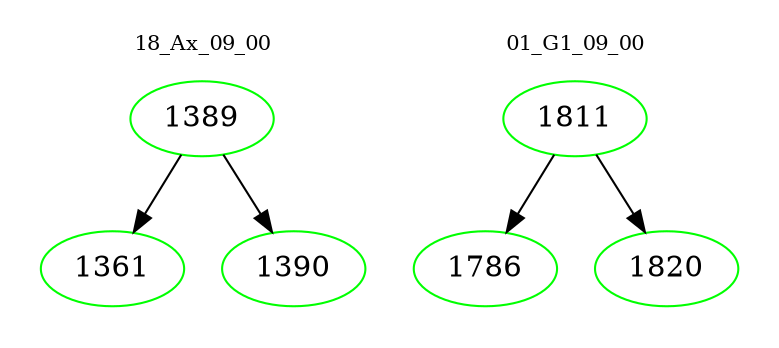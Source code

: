 digraph{
subgraph cluster_0 {
color = white
label = "18_Ax_09_00";
fontsize=10;
T0_1389 [label="1389", color="green"]
T0_1389 -> T0_1361 [color="black"]
T0_1361 [label="1361", color="green"]
T0_1389 -> T0_1390 [color="black"]
T0_1390 [label="1390", color="green"]
}
subgraph cluster_1 {
color = white
label = "01_G1_09_00";
fontsize=10;
T1_1811 [label="1811", color="green"]
T1_1811 -> T1_1786 [color="black"]
T1_1786 [label="1786", color="green"]
T1_1811 -> T1_1820 [color="black"]
T1_1820 [label="1820", color="green"]
}
}
